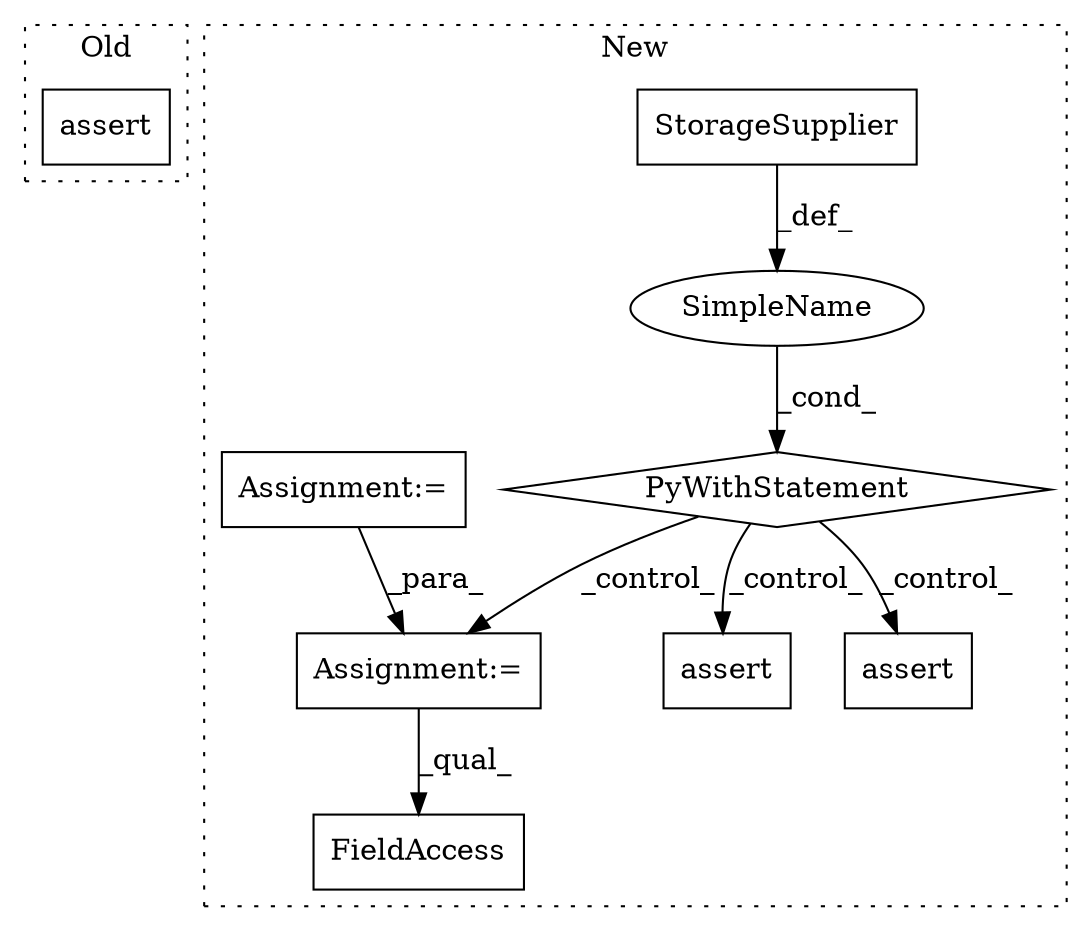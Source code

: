 digraph G {
subgraph cluster0 {
1 [label="assert" a="6" s="20749" l="7" shape="box"];
label = "Old";
style="dotted";
}
subgraph cluster1 {
2 [label="StorageSupplier" a="32" s="38527,38555" l="16,1" shape="box"];
3 [label="PyWithStatement" a="104" s="38517,38556" l="10,2" shape="diamond"];
4 [label="assert" a="6" s="39101" l="7" shape="box"];
5 [label="SimpleName" a="42" s="" l="" shape="ellipse"];
6 [label="Assignment:=" a="7" s="38924" l="1" shape="box"];
7 [label="Assignment:=" a="7" s="38353" l="18" shape="box"];
8 [label="assert" a="6" s="39245" l="7" shape="box"];
9 [label="FieldAccess" a="22" s="39453" l="27" shape="box"];
label = "New";
style="dotted";
}
2 -> 5 [label="_def_"];
3 -> 4 [label="_control_"];
3 -> 8 [label="_control_"];
3 -> 6 [label="_control_"];
5 -> 3 [label="_cond_"];
6 -> 9 [label="_qual_"];
7 -> 6 [label="_para_"];
}